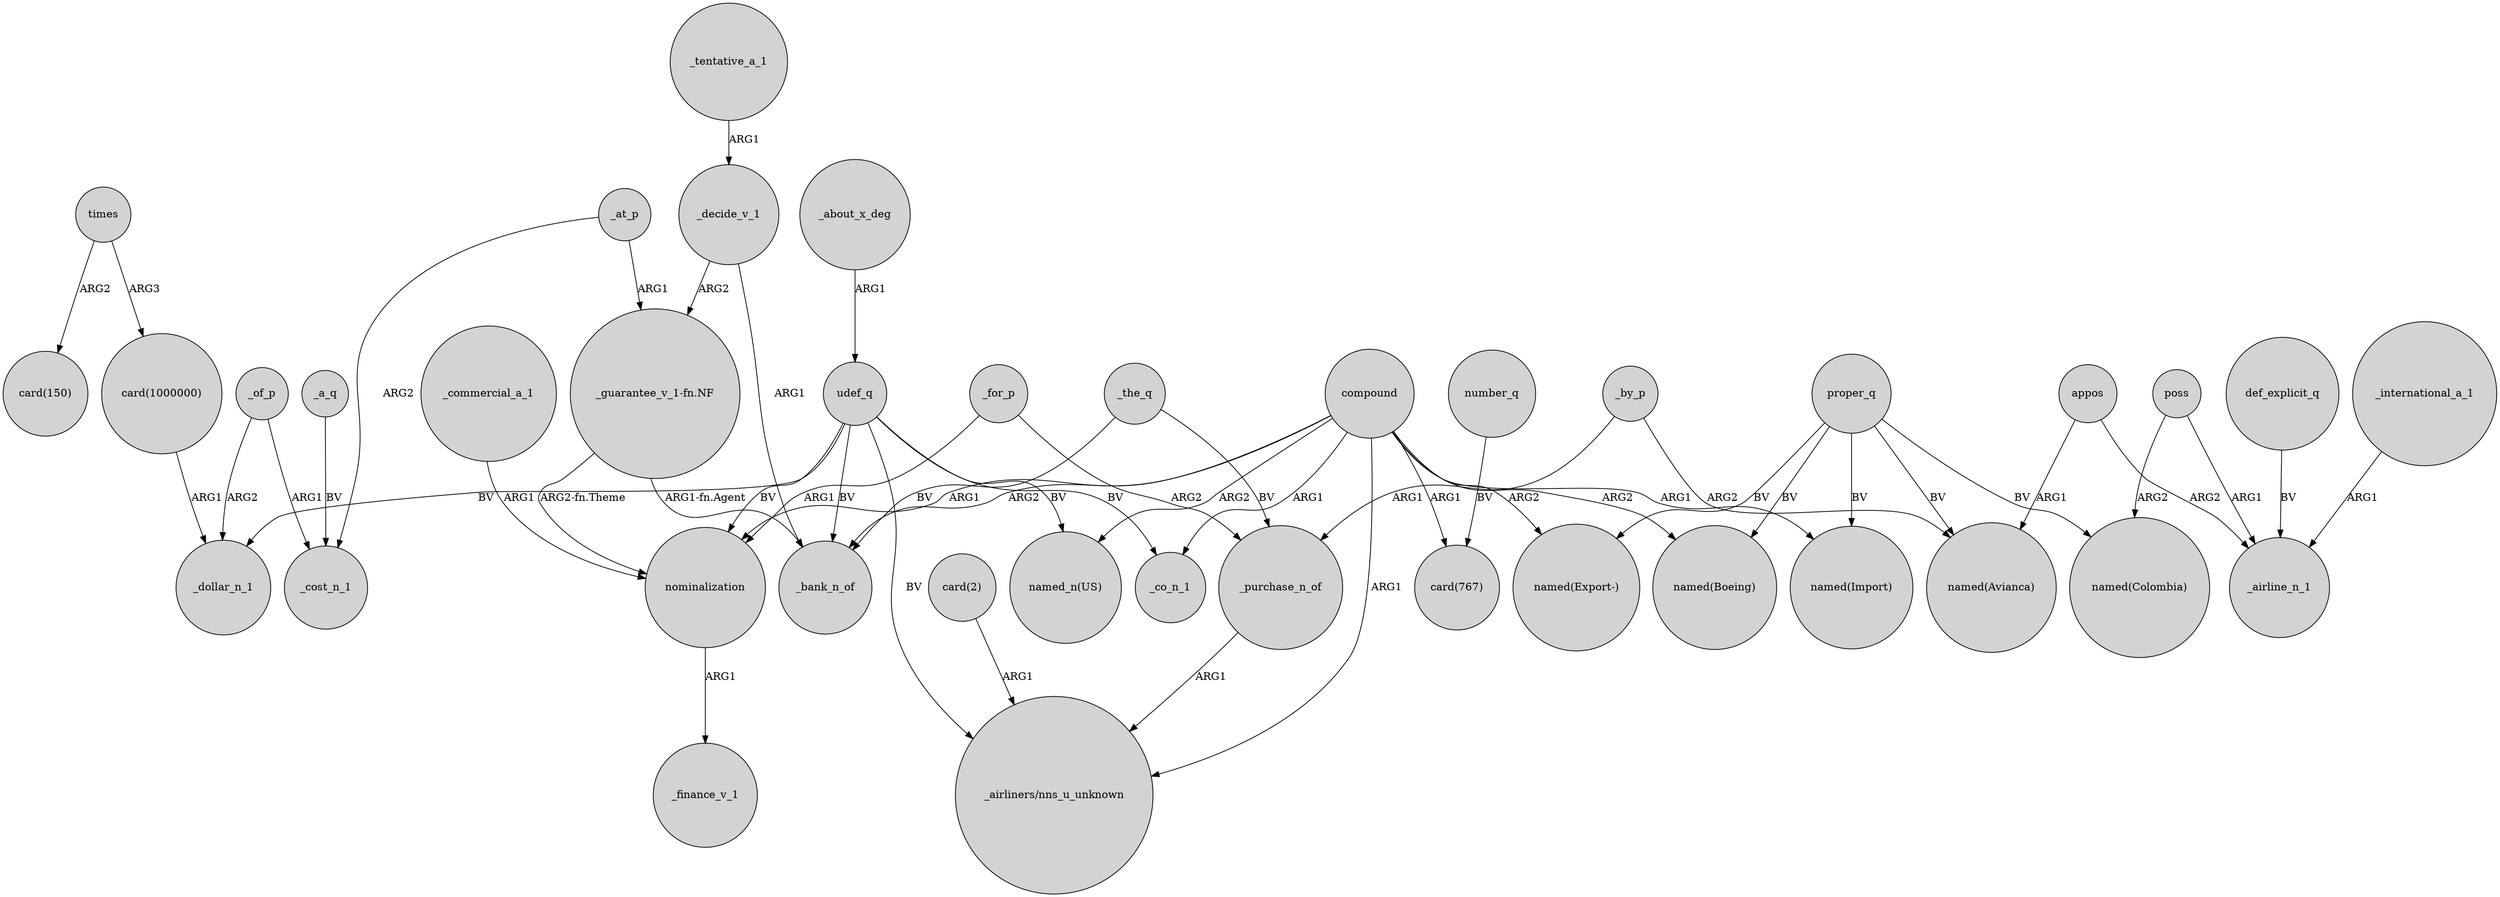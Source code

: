 digraph {
	node [shape=circle style=filled]
	"_guarantee_v_1-fn.NF" -> nominalization [label="ARG2-fn.Theme"]
	def_explicit_q -> _airline_n_1 [label=BV]
	compound -> "_airliners/nns_u_unknown" [label=ARG1]
	"card(1000000)" -> _dollar_n_1 [label=ARG1]
	proper_q -> "named(Export-)" [label=BV]
	compound -> _bank_n_of [label=ARG2]
	udef_q -> "named_n(US)" [label=BV]
	proper_q -> "named(Import)" [label=BV]
	_tentative_a_1 -> _decide_v_1 [label=ARG1]
	compound -> "named(Import)" [label=ARG1]
	_commercial_a_1 -> nominalization [label=ARG1]
	proper_q -> "named(Avianca)" [label=BV]
	_decide_v_1 -> _bank_n_of [label=ARG1]
	compound -> "card(767)" [label=ARG1]
	proper_q -> "named(Boeing)" [label=BV]
	number_q -> "card(767)" [label=BV]
	nominalization -> _finance_v_1 [label=ARG1]
	_about_x_deg -> udef_q [label=ARG1]
	compound -> "named_n(US)" [label=ARG2]
	udef_q -> "_airliners/nns_u_unknown" [label=BV]
	times -> "card(150)" [label=ARG2]
	_for_p -> _purchase_n_of [label=ARG2]
	_of_p -> _cost_n_1 [label=ARG1]
	"_guarantee_v_1-fn.NF" -> _bank_n_of [label="ARG1-fn.Agent"]
	_purchase_n_of -> "_airliners/nns_u_unknown" [label=ARG1]
	udef_q -> _co_n_1 [label=BV]
	_the_q -> _bank_n_of [label=BV]
	poss -> "named(Colombia)" [label=ARG2]
	poss -> _airline_n_1 [label=ARG1]
	_international_a_1 -> _airline_n_1 [label=ARG1]
	times -> "card(1000000)" [label=ARG3]
	"card(2)" -> "_airliners/nns_u_unknown" [label=ARG1]
	_at_p -> "_guarantee_v_1-fn.NF" [label=ARG1]
	_decide_v_1 -> "_guarantee_v_1-fn.NF" [label=ARG2]
	proper_q -> "named(Colombia)" [label=BV]
	udef_q -> nominalization [label=BV]
	_for_p -> nominalization [label=ARG1]
	_at_p -> _cost_n_1 [label=ARG2]
	appos -> "named(Avianca)" [label=ARG1]
	_of_p -> _dollar_n_1 [label=ARG2]
	compound -> _co_n_1 [label=ARG1]
	_the_q -> _purchase_n_of [label=BV]
	_by_p -> "named(Avianca)" [label=ARG2]
	appos -> _airline_n_1 [label=ARG2]
	compound -> "named(Boeing)" [label=ARG2]
	udef_q -> _dollar_n_1 [label=BV]
	_by_p -> _purchase_n_of [label=ARG1]
	_a_q -> _cost_n_1 [label=BV]
	compound -> nominalization [label=ARG1]
	udef_q -> _bank_n_of [label=BV]
	compound -> "named(Export-)" [label=ARG2]
}
